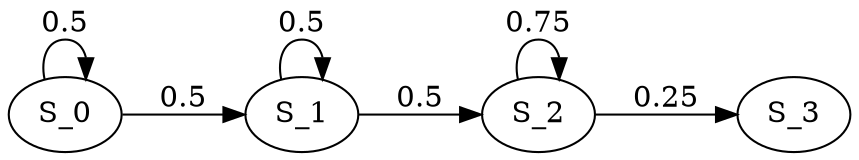     digraph G2 {
      rankdir=LR;
      S_0 -> S_0 [label="0.5"];
      S_0 -> S_1 [label="0.5"];
      S_1 -> S_1 [label="0.5"];
      S_1 -> S_2 [label="0.5"];
      S_2 -> S_2 [label="0.75"];
      S_2 -> S_3 [label="0.25"];
   }
    
